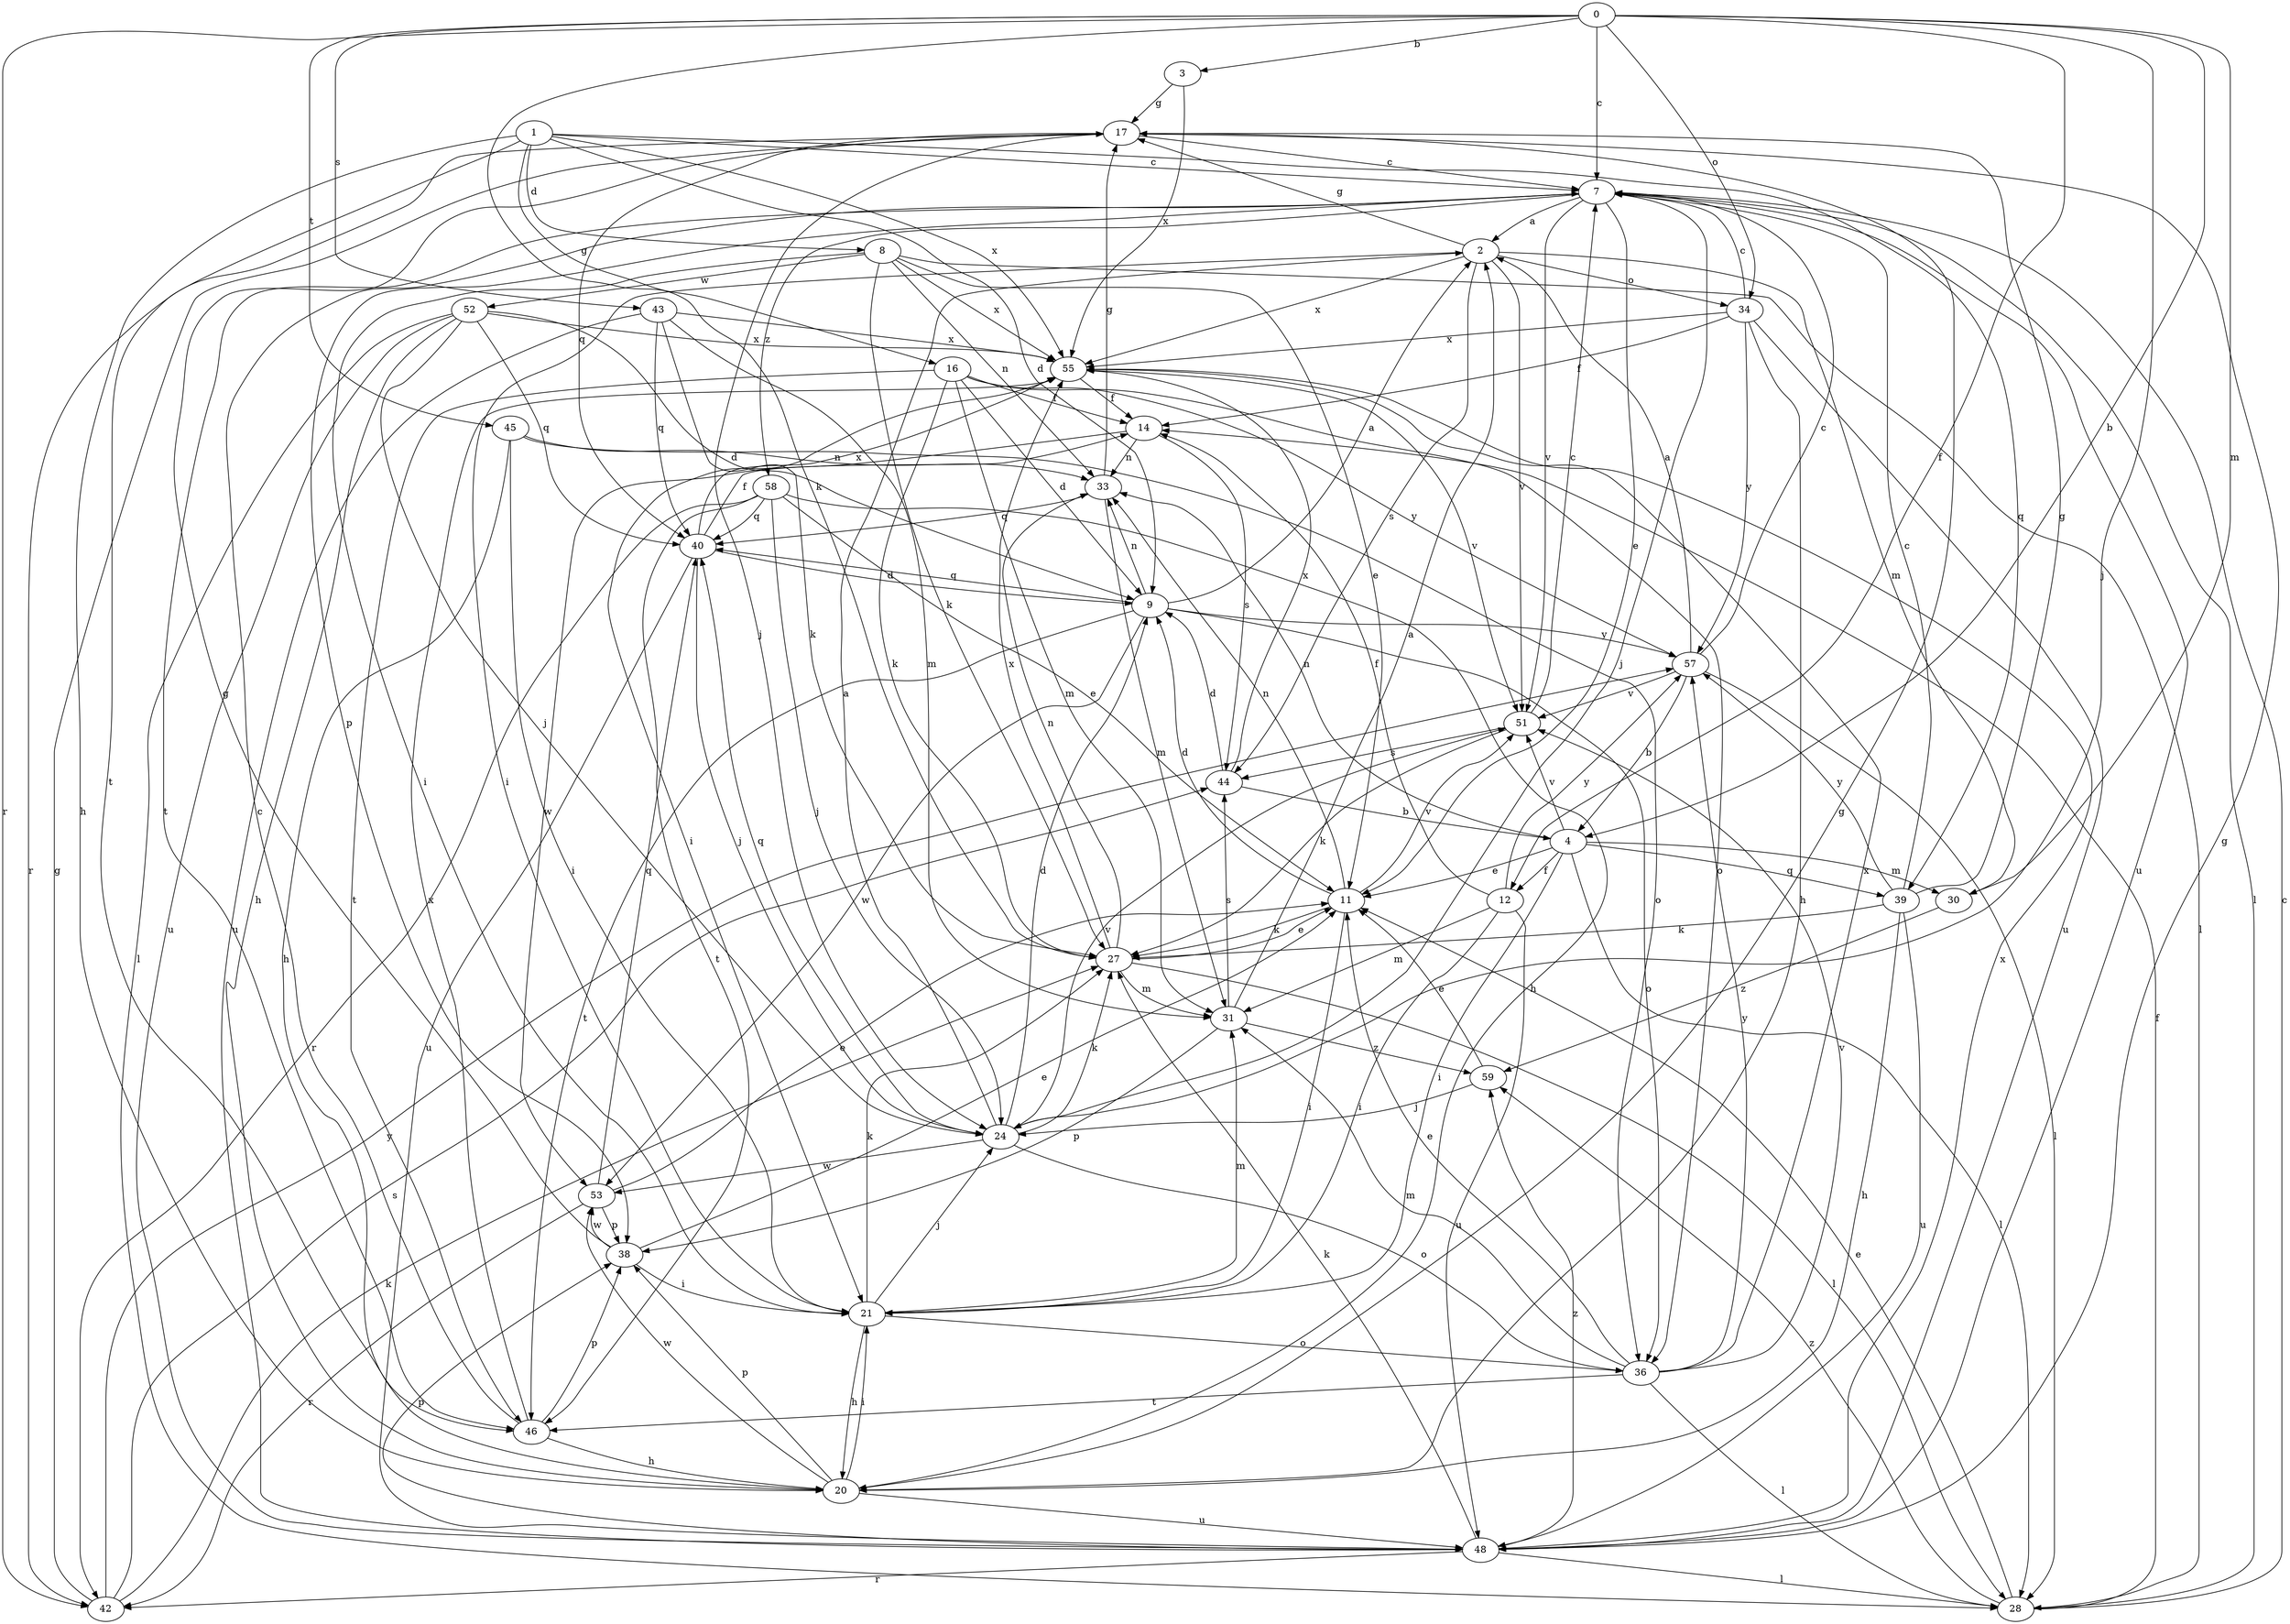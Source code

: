 strict digraph  {
0;
1;
2;
3;
4;
7;
8;
9;
11;
12;
14;
16;
17;
20;
21;
24;
27;
28;
30;
31;
33;
34;
36;
38;
39;
40;
42;
43;
44;
45;
46;
48;
51;
52;
53;
55;
57;
58;
59;
0 -> 3  [label=b];
0 -> 4  [label=b];
0 -> 7  [label=c];
0 -> 12  [label=f];
0 -> 24  [label=j];
0 -> 27  [label=k];
0 -> 30  [label=m];
0 -> 34  [label=o];
0 -> 42  [label=r];
0 -> 43  [label=s];
0 -> 45  [label=t];
1 -> 7  [label=c];
1 -> 8  [label=d];
1 -> 9  [label=d];
1 -> 16  [label=g];
1 -> 20  [label=h];
1 -> 39  [label=q];
1 -> 46  [label=t];
1 -> 55  [label=x];
2 -> 17  [label=g];
2 -> 21  [label=i];
2 -> 30  [label=m];
2 -> 34  [label=o];
2 -> 44  [label=s];
2 -> 51  [label=v];
2 -> 55  [label=x];
3 -> 17  [label=g];
3 -> 55  [label=x];
4 -> 11  [label=e];
4 -> 12  [label=f];
4 -> 21  [label=i];
4 -> 28  [label=l];
4 -> 30  [label=m];
4 -> 33  [label=n];
4 -> 39  [label=q];
4 -> 51  [label=v];
7 -> 2  [label=a];
7 -> 11  [label=e];
7 -> 24  [label=j];
7 -> 28  [label=l];
7 -> 38  [label=p];
7 -> 46  [label=t];
7 -> 48  [label=u];
7 -> 51  [label=v];
7 -> 58  [label=z];
8 -> 11  [label=e];
8 -> 21  [label=i];
8 -> 27  [label=k];
8 -> 28  [label=l];
8 -> 33  [label=n];
8 -> 52  [label=w];
8 -> 55  [label=x];
9 -> 2  [label=a];
9 -> 33  [label=n];
9 -> 36  [label=o];
9 -> 40  [label=q];
9 -> 46  [label=t];
9 -> 53  [label=w];
9 -> 57  [label=y];
11 -> 9  [label=d];
11 -> 21  [label=i];
11 -> 27  [label=k];
11 -> 33  [label=n];
11 -> 51  [label=v];
12 -> 14  [label=f];
12 -> 21  [label=i];
12 -> 31  [label=m];
12 -> 48  [label=u];
12 -> 57  [label=y];
14 -> 33  [label=n];
14 -> 44  [label=s];
14 -> 53  [label=w];
16 -> 9  [label=d];
16 -> 14  [label=f];
16 -> 27  [label=k];
16 -> 31  [label=m];
16 -> 36  [label=o];
16 -> 46  [label=t];
16 -> 57  [label=y];
17 -> 7  [label=c];
17 -> 24  [label=j];
17 -> 40  [label=q];
17 -> 42  [label=r];
20 -> 17  [label=g];
20 -> 21  [label=i];
20 -> 38  [label=p];
20 -> 48  [label=u];
20 -> 53  [label=w];
21 -> 20  [label=h];
21 -> 24  [label=j];
21 -> 27  [label=k];
21 -> 31  [label=m];
21 -> 36  [label=o];
24 -> 2  [label=a];
24 -> 9  [label=d];
24 -> 27  [label=k];
24 -> 36  [label=o];
24 -> 40  [label=q];
24 -> 51  [label=v];
24 -> 53  [label=w];
27 -> 11  [label=e];
27 -> 28  [label=l];
27 -> 31  [label=m];
27 -> 33  [label=n];
27 -> 55  [label=x];
28 -> 7  [label=c];
28 -> 11  [label=e];
28 -> 14  [label=f];
28 -> 59  [label=z];
30 -> 59  [label=z];
31 -> 2  [label=a];
31 -> 38  [label=p];
31 -> 44  [label=s];
31 -> 59  [label=z];
33 -> 17  [label=g];
33 -> 31  [label=m];
33 -> 40  [label=q];
34 -> 7  [label=c];
34 -> 14  [label=f];
34 -> 20  [label=h];
34 -> 48  [label=u];
34 -> 55  [label=x];
34 -> 57  [label=y];
36 -> 11  [label=e];
36 -> 28  [label=l];
36 -> 31  [label=m];
36 -> 46  [label=t];
36 -> 51  [label=v];
36 -> 55  [label=x];
36 -> 57  [label=y];
38 -> 11  [label=e];
38 -> 17  [label=g];
38 -> 21  [label=i];
38 -> 53  [label=w];
39 -> 7  [label=c];
39 -> 17  [label=g];
39 -> 20  [label=h];
39 -> 27  [label=k];
39 -> 48  [label=u];
39 -> 57  [label=y];
40 -> 9  [label=d];
40 -> 14  [label=f];
40 -> 24  [label=j];
40 -> 48  [label=u];
40 -> 55  [label=x];
42 -> 17  [label=g];
42 -> 27  [label=k];
42 -> 44  [label=s];
42 -> 57  [label=y];
43 -> 27  [label=k];
43 -> 31  [label=m];
43 -> 40  [label=q];
43 -> 48  [label=u];
43 -> 55  [label=x];
44 -> 4  [label=b];
44 -> 9  [label=d];
44 -> 55  [label=x];
45 -> 20  [label=h];
45 -> 21  [label=i];
45 -> 33  [label=n];
45 -> 36  [label=o];
46 -> 7  [label=c];
46 -> 20  [label=h];
46 -> 38  [label=p];
46 -> 55  [label=x];
48 -> 17  [label=g];
48 -> 27  [label=k];
48 -> 28  [label=l];
48 -> 38  [label=p];
48 -> 42  [label=r];
48 -> 55  [label=x];
48 -> 59  [label=z];
51 -> 7  [label=c];
51 -> 27  [label=k];
51 -> 44  [label=s];
52 -> 9  [label=d];
52 -> 20  [label=h];
52 -> 24  [label=j];
52 -> 28  [label=l];
52 -> 40  [label=q];
52 -> 48  [label=u];
52 -> 55  [label=x];
53 -> 11  [label=e];
53 -> 38  [label=p];
53 -> 40  [label=q];
53 -> 42  [label=r];
55 -> 14  [label=f];
55 -> 21  [label=i];
55 -> 51  [label=v];
57 -> 2  [label=a];
57 -> 4  [label=b];
57 -> 7  [label=c];
57 -> 28  [label=l];
57 -> 51  [label=v];
58 -> 11  [label=e];
58 -> 20  [label=h];
58 -> 24  [label=j];
58 -> 40  [label=q];
58 -> 42  [label=r];
58 -> 46  [label=t];
59 -> 11  [label=e];
59 -> 24  [label=j];
}
